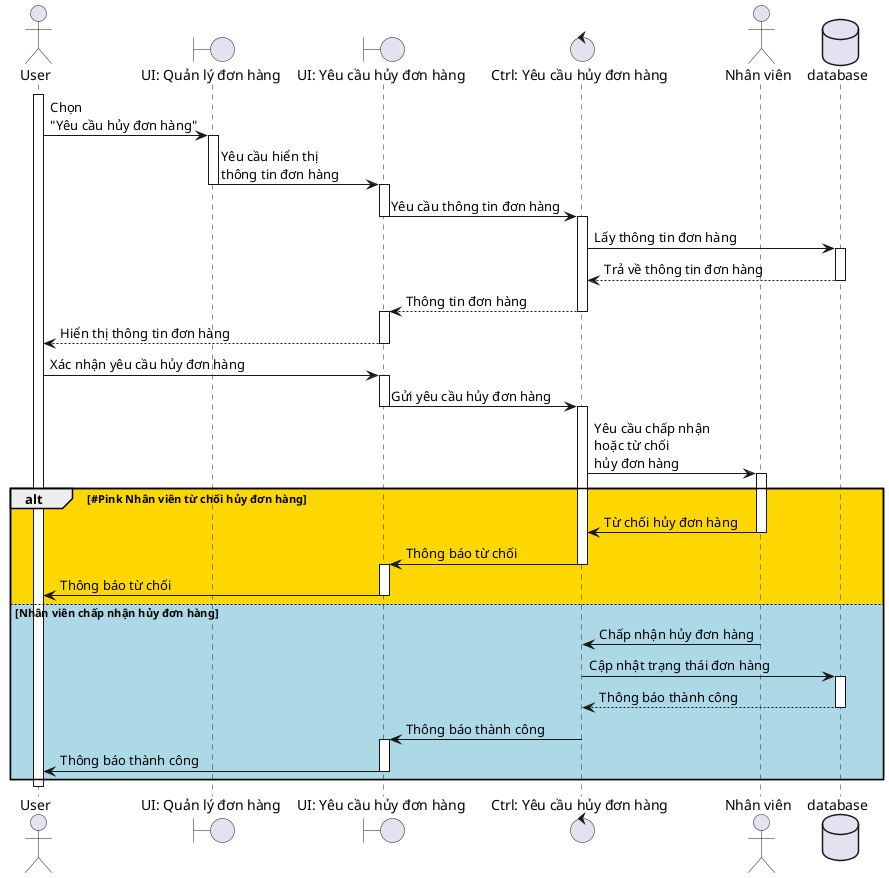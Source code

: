 @startuml SequenceCancelOrder
actor User as user
boundary "UI: Quản lý đơn hàng" as ui_manageOrder
boundary "UI: Yêu cầu hủy đơn hàng" as ui_cancelOrder
control "Ctrl: Yêu cầu hủy đơn hàng" as ctrl_cancelOrder
actor "Nhân viên" as staff
database database

activate user
user -> ui_manageOrder: Chọn \n"Yêu cầu hủy đơn hàng"

activate ui_manageOrder
ui_manageOrder -> ui_cancelOrder: Yêu cầu hiển thị\nthông tin đơn hàng
deactivate ui_manageOrder

activate ui_cancelOrder
ui_cancelOrder -> ctrl_cancelOrder: Yêu cầu thông tin đơn hàng
deactivate ui_cancelOrder
activate ctrl_cancelOrder

ctrl_cancelOrder -> database: Lấy thông tin đơn hàng
activate database
database --> ctrl_cancelOrder: Trả về thông tin đơn hàng
deactivate database

ctrl_cancelOrder --> ui_cancelOrder: Thông tin đơn hàng
deactivate ctrl_cancelOrder
activate ui_cancelOrder
ui_cancelOrder --> user: Hiển thị thông tin đơn hàng
deactivate ui_cancelOrder

user -> ui_cancelOrder: Xác nhận yêu cầu hủy đơn hàng
activate ui_cancelOrder
ui_cancelOrder -> ctrl_cancelOrder: Gửi yêu cầu hủy đơn hàng
deactivate ui_cancelOrder
activate ctrl_cancelOrder

ctrl_cancelOrder -> staff: Yêu cầu chấp nhận \nhoặc từ chối\nhủy đơn hàng
activate staff

alt #Gold #Pink Nhân viên từ chối hủy đơn hàng
    staff -> ctrl_cancelOrder: Từ chối hủy đơn hàng
    deactivate staff
    ctrl_cancelOrder -> ui_cancelOrder: Thông báo từ chối
    deactivate ctrl_cancelOrder
    activate ui_cancelOrder
    ui_cancelOrder -> user: Thông báo từ chối
    deactivate ui_cancelOrder
else #LightBlue Nhân viên chấp nhận hủy đơn hàng
    staff -> ctrl_cancelOrder: Chấp nhận hủy đơn hàng
    deactivate staff
    ctrl_cancelOrder -> database: Cập nhật trạng thái đơn hàng
    activate database
    database --> ctrl_cancelOrder: Thông báo thành công
    deactivate database
    ctrl_cancelOrder -> ui_cancelOrder: Thông báo thành công
    deactivate ctrl_cancelOrder
    activate ui_cancelOrder
    ui_cancelOrder -> user: Thông báo thành công
    deactivate ui_cancelOrder
end

deactivate user

@enduml
